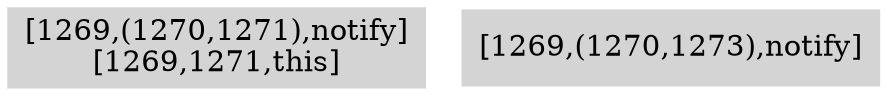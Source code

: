 digraph { 
3876 [shape=box,style=filled,color=".0 .0 .83",label="[1269,(1270,1271),notify]\n[1269,1271,this]"];
3877 [shape=box,style=filled,color=".0 .0 .83",label="[1269,(1270,1273),notify]"];
}
